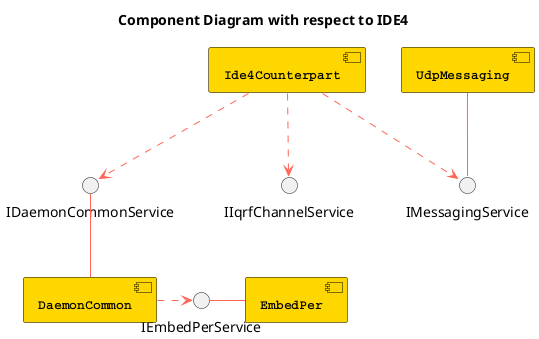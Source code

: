 @startuml
title Component Diagram with respect to IDE4

skinparam component {
  FontSize 13
  BackgroundColor<<Apache>> Red
  BorderColor<<Apache>> #FF6655
  FontName Courier
  FontStyle bold
  BorderColor black
  BackgroundColor gold
  ArrowFontStyle italic
  ArrowFontName Arial
  ArrowColor #FF6655
  ArrowFontColor #777777
}

skinparam note {
  FontSize 9
  FontName Arial
  BorderColor Gray
  BackgroundColor white
  FontStyle italic
  ArrowFontName Arial
}


interface "IIqrfChannelService" as I3
interface "IMessagingService" as I4
interface "IDaemonCommonService" as I5
interface "IEmbedPerService" as I6

component [Ide4Counterpart] as C1
component [UdpMessaging] as C4
component [DaemonCommon] as C5
component [EmbedPer] as C6


C4 -- I4
C5 -u- I5
C6 -l- I6

C1 .d.> I3
C1 .d.> I4
C1 .d.> I5

C5 .r.> I6

@enduml
